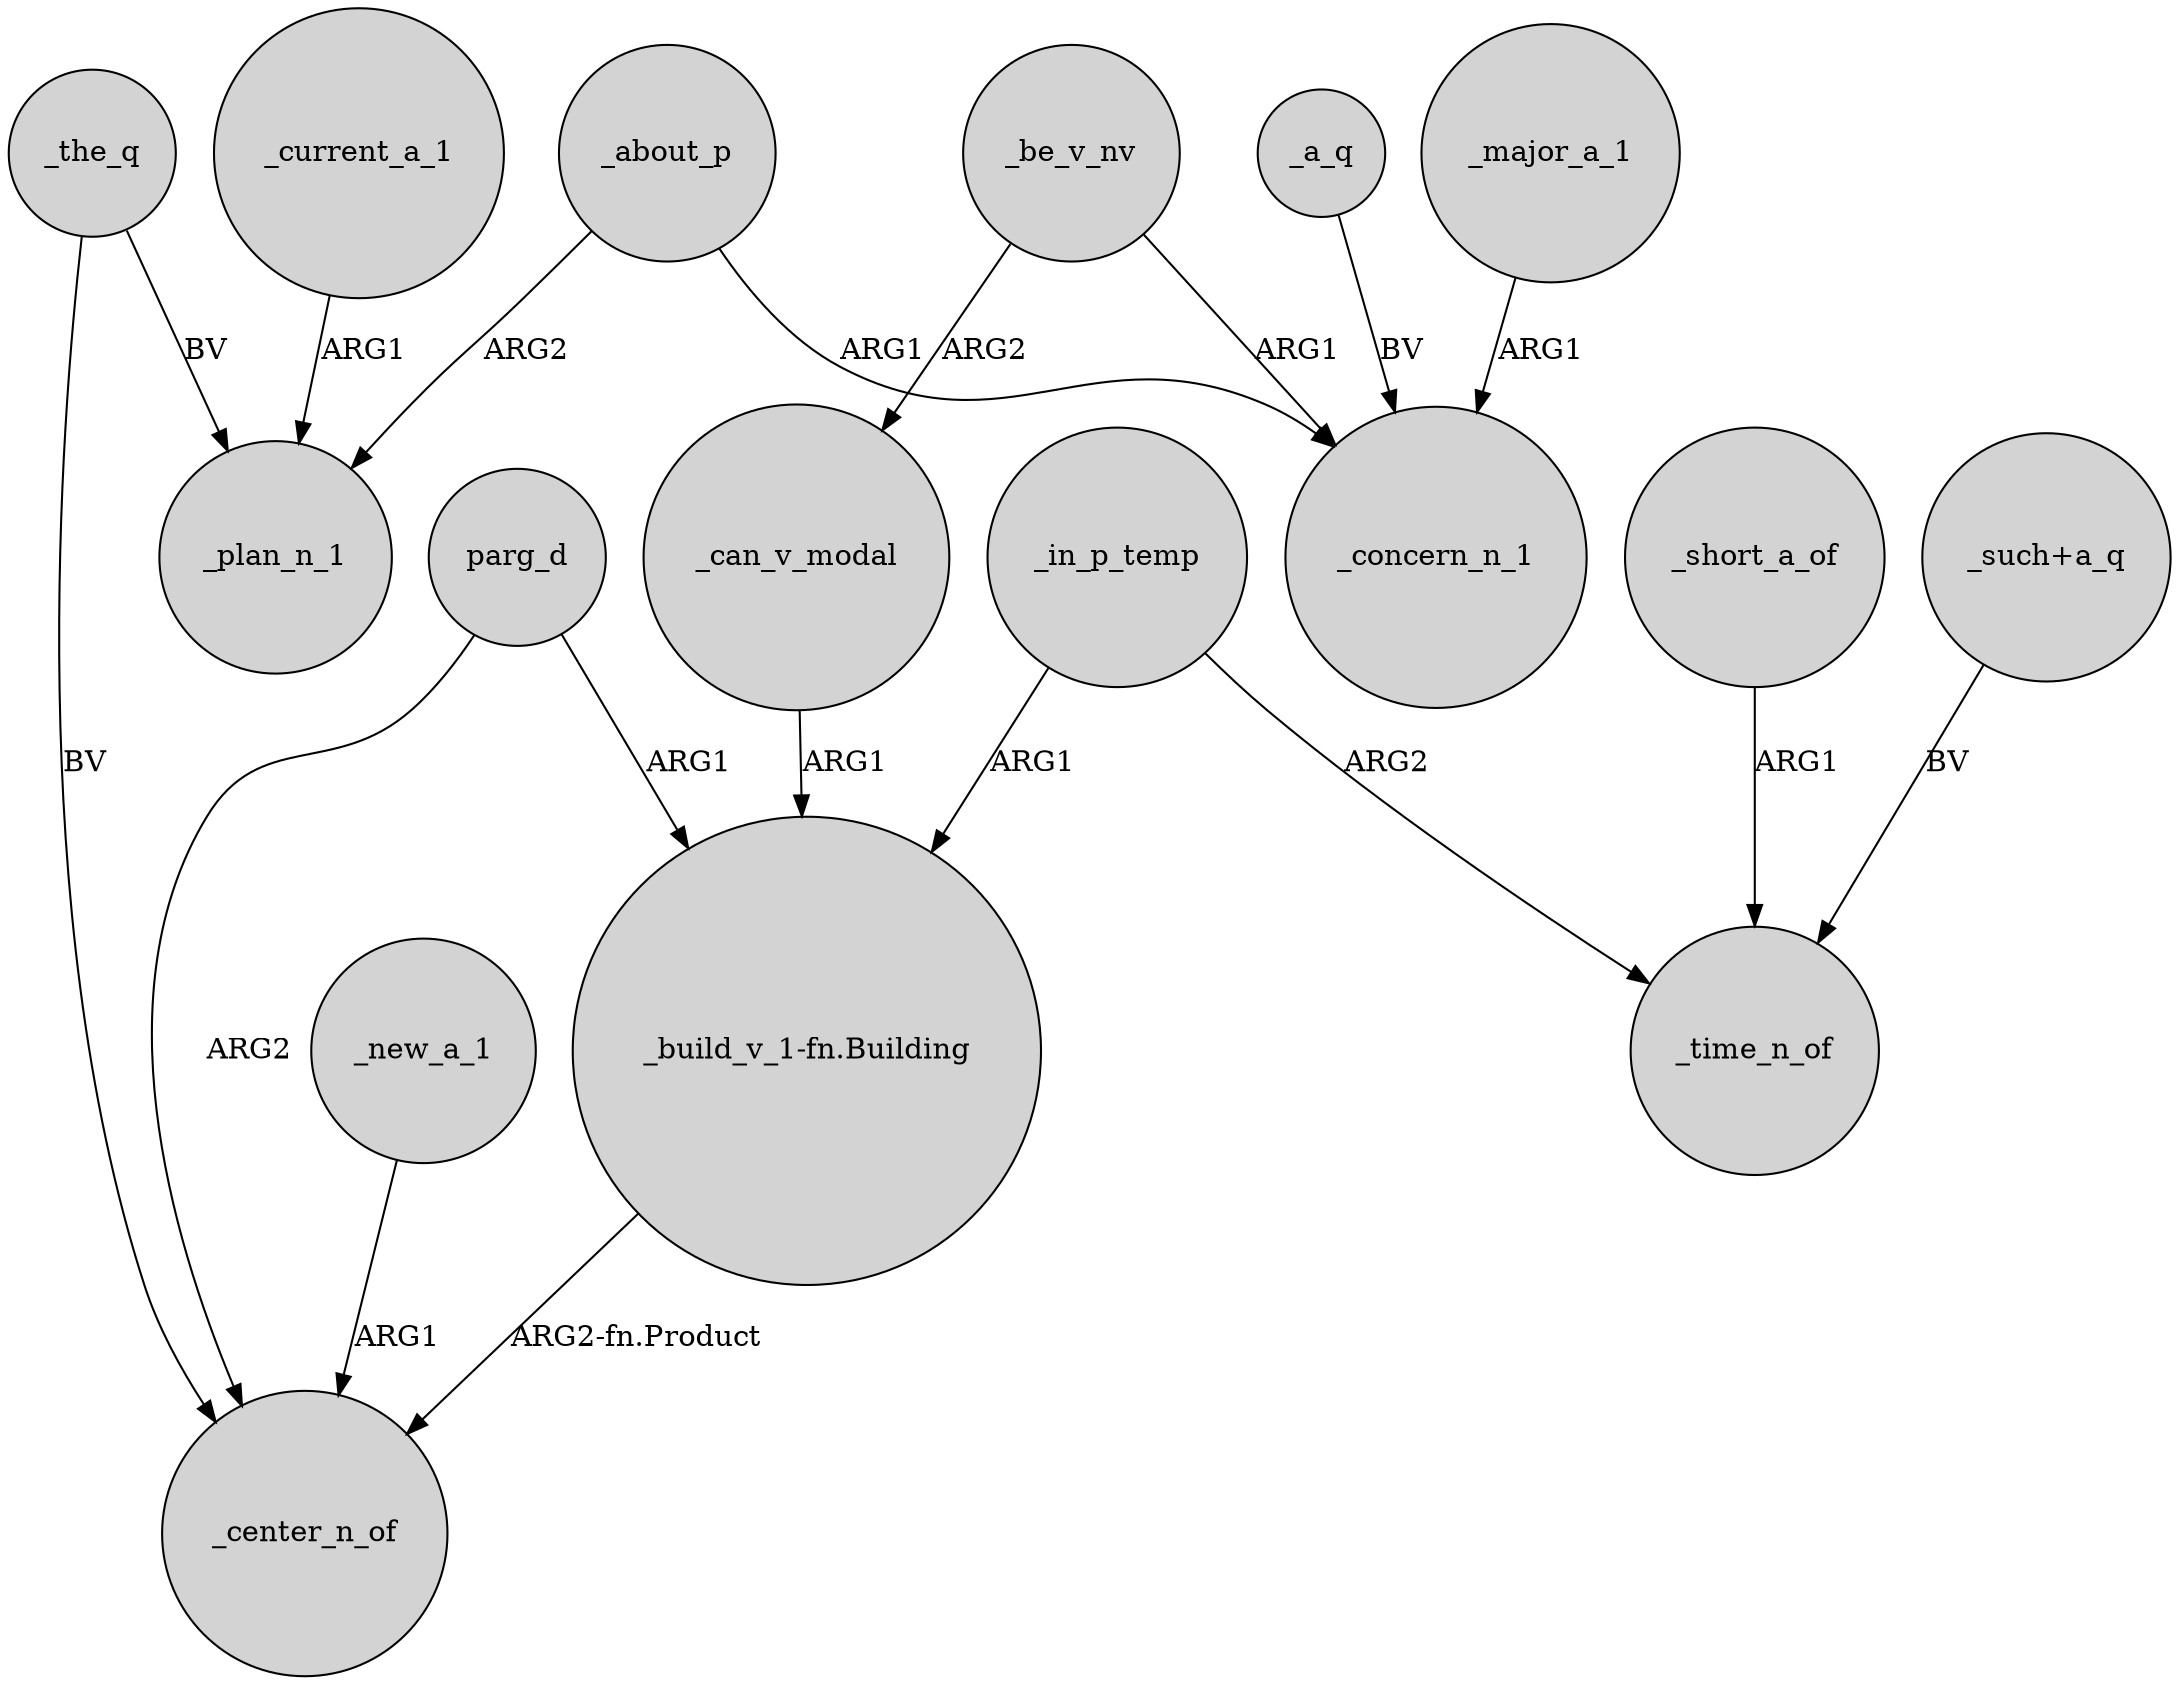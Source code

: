 digraph {
	node [shape=circle style=filled]
	_be_v_nv -> _can_v_modal [label=ARG2]
	_the_q -> _center_n_of [label=BV]
	_a_q -> _concern_n_1 [label=BV]
	_current_a_1 -> _plan_n_1 [label=ARG1]
	_can_v_modal -> "_build_v_1-fn.Building" [label=ARG1]
	_major_a_1 -> _concern_n_1 [label=ARG1]
	_in_p_temp -> _time_n_of [label=ARG2]
	"_such+a_q" -> _time_n_of [label=BV]
	_new_a_1 -> _center_n_of [label=ARG1]
	_about_p -> _concern_n_1 [label=ARG1]
	_about_p -> _plan_n_1 [label=ARG2]
	_be_v_nv -> _concern_n_1 [label=ARG1]
	parg_d -> "_build_v_1-fn.Building" [label=ARG1]
	_short_a_of -> _time_n_of [label=ARG1]
	parg_d -> _center_n_of [label=ARG2]
	"_build_v_1-fn.Building" -> _center_n_of [label="ARG2-fn.Product"]
	_in_p_temp -> "_build_v_1-fn.Building" [label=ARG1]
	_the_q -> _plan_n_1 [label=BV]
}
